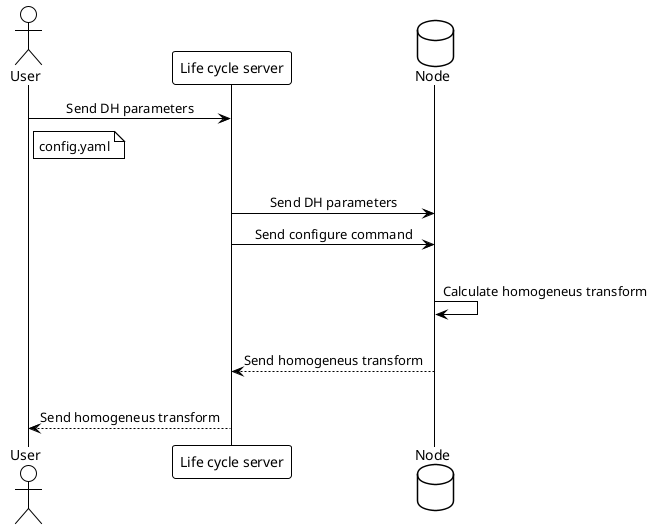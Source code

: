 @startuml
!theme plain

skinparam sequenceMessageAlign center

actor User as User
participant "Life cycle server" as Server
database Node as Node

User -> Server : Send DH parameters
note right of User
  config.yaml
end note

|||
Server -> Node : Send DH parameters
Server -> Node : Send configure command

|||
Node -> Node : Calculate homogeneus transform


|||
Server <-- Node : Send homogeneus transform

|||
User <-- Server : Send homogeneus transform
@enduml